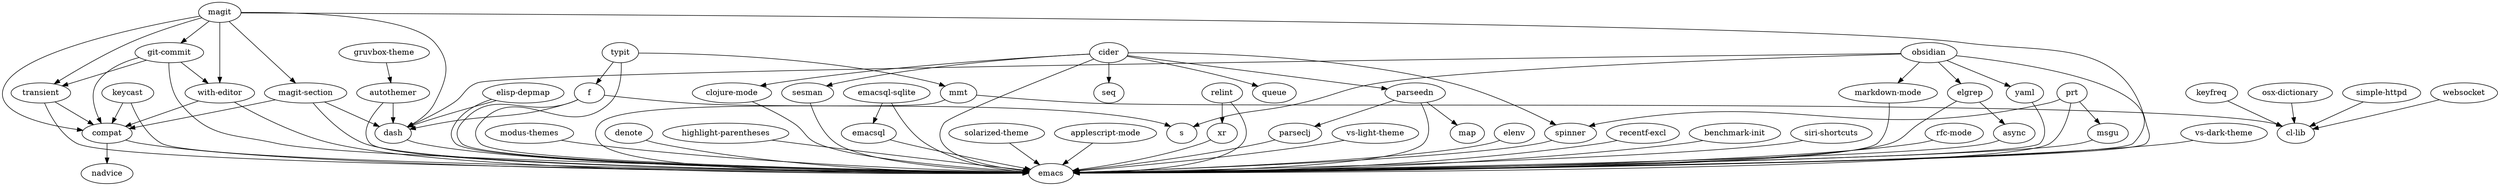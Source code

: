 digraph G {"rfc-mode" -> "emacs";
"clojure-mode" -> "emacs";
"prt" -> "emacs";
"prt" -> "spinner";
"prt" -> "msgu";
"vs-dark-theme" -> "emacs";
"typit" -> "emacs";
"typit" -> "f";
"typit" -> "mmt";
"parseclj" -> "emacs";
"keycast" -> "emacs";
"keycast" -> "compat";
"compat" -> "emacs";
"compat" -> "nadvice";
"magit-section" -> "emacs";
"magit-section" -> "compat";
"magit-section" -> "dash";
"emacsql" -> "emacs";
"xr" -> "emacs";
"obsidian" -> "emacs";
"obsidian" -> "s";
"obsidian" -> "dash";
"obsidian" -> "markdown-mode";
"obsidian" -> "elgrep";
"obsidian" -> "yaml";
"modus-themes" -> "emacs";
"sesman" -> "emacs";
"denote" -> "emacs";
"highlight-parentheses" -> "emacs";
"keyfreq" -> "cl-lib";
"osx-dictionary" -> "cl-lib";
"parseedn" -> "emacs";
"parseedn" -> "parseclj";
"parseedn" -> "map";
"git-commit" -> "emacs";
"git-commit" -> "compat";
"git-commit" -> "transient";
"git-commit" -> "with-editor";
"relint" -> "xr";
"relint" -> "emacs";
"solarized-theme" -> "emacs";
"simple-httpd" -> "cl-lib";
"yaml" -> "emacs";
"applescript-mode" -> "emacs";
"cider" -> "emacs";
"cider" -> "clojure-mode";
"cider" -> "parseedn";
"cider" -> "queue";
"cider" -> "spinner";
"cider" -> "seq";
"cider" -> "sesman";
"with-editor" -> "emacs";
"with-editor" -> "compat";
"elgrep" -> "emacs";
"elgrep" -> "async";
"dash" -> "emacs";
"spinner" -> "emacs";
"magit" -> "emacs";
"magit" -> "compat";
"magit" -> "dash";
"magit" -> "git-commit";
"magit" -> "magit-section";
"magit" -> "transient";
"magit" -> "with-editor";
"gruvbox-theme" -> "autothemer";
"mmt" -> "emacs";
"mmt" -> "cl-lib";
"vs-light-theme" -> "emacs";
"websocket" -> "cl-lib";
"msgu" -> "emacs";
"emacsql-sqlite" -> "emacs";
"emacsql-sqlite" -> "emacsql";
"elenv" -> "emacs";
"elisp-depmap" -> "emacs";
"elisp-depmap" -> "dash";
"autothemer" -> "dash";
"autothemer" -> "emacs";
"recentf-excl" -> "emacs";
"markdown-mode" -> "emacs";
"f" -> "emacs";
"f" -> "s";
"f" -> "dash";
"benchmark-init" -> "emacs";
"transient" -> "emacs";
"transient" -> "compat";
"siri-shortcuts" -> "emacs";
"async" -> "emacs";
}